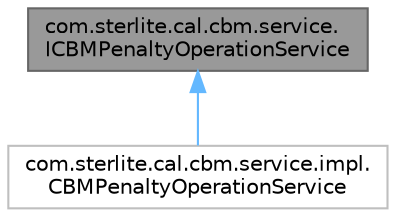 digraph "com.sterlite.cal.cbm.service.ICBMPenaltyOperationService"
{
 // LATEX_PDF_SIZE
  bgcolor="transparent";
  edge [fontname=Helvetica,fontsize=10,labelfontname=Helvetica,labelfontsize=10];
  node [fontname=Helvetica,fontsize=10,shape=box,height=0.2,width=0.4];
  Node1 [id="Node000001",label="com.sterlite.cal.cbm.service.\lICBMPenaltyOperationService",height=0.2,width=0.4,color="gray40", fillcolor="grey60", style="filled", fontcolor="black",tooltip=" "];
  Node1 -> Node2 [id="edge1_Node000001_Node000002",dir="back",color="steelblue1",style="solid",tooltip=" "];
  Node2 [id="Node000002",label="com.sterlite.cal.cbm.service.impl.\lCBMPenaltyOperationService",height=0.2,width=0.4,color="grey75", fillcolor="white", style="filled",URL="$classcom_1_1sterlite_1_1cal_1_1cbm_1_1service_1_1impl_1_1_c_b_m_penalty_operation_service.html",tooltip=" "];
}
